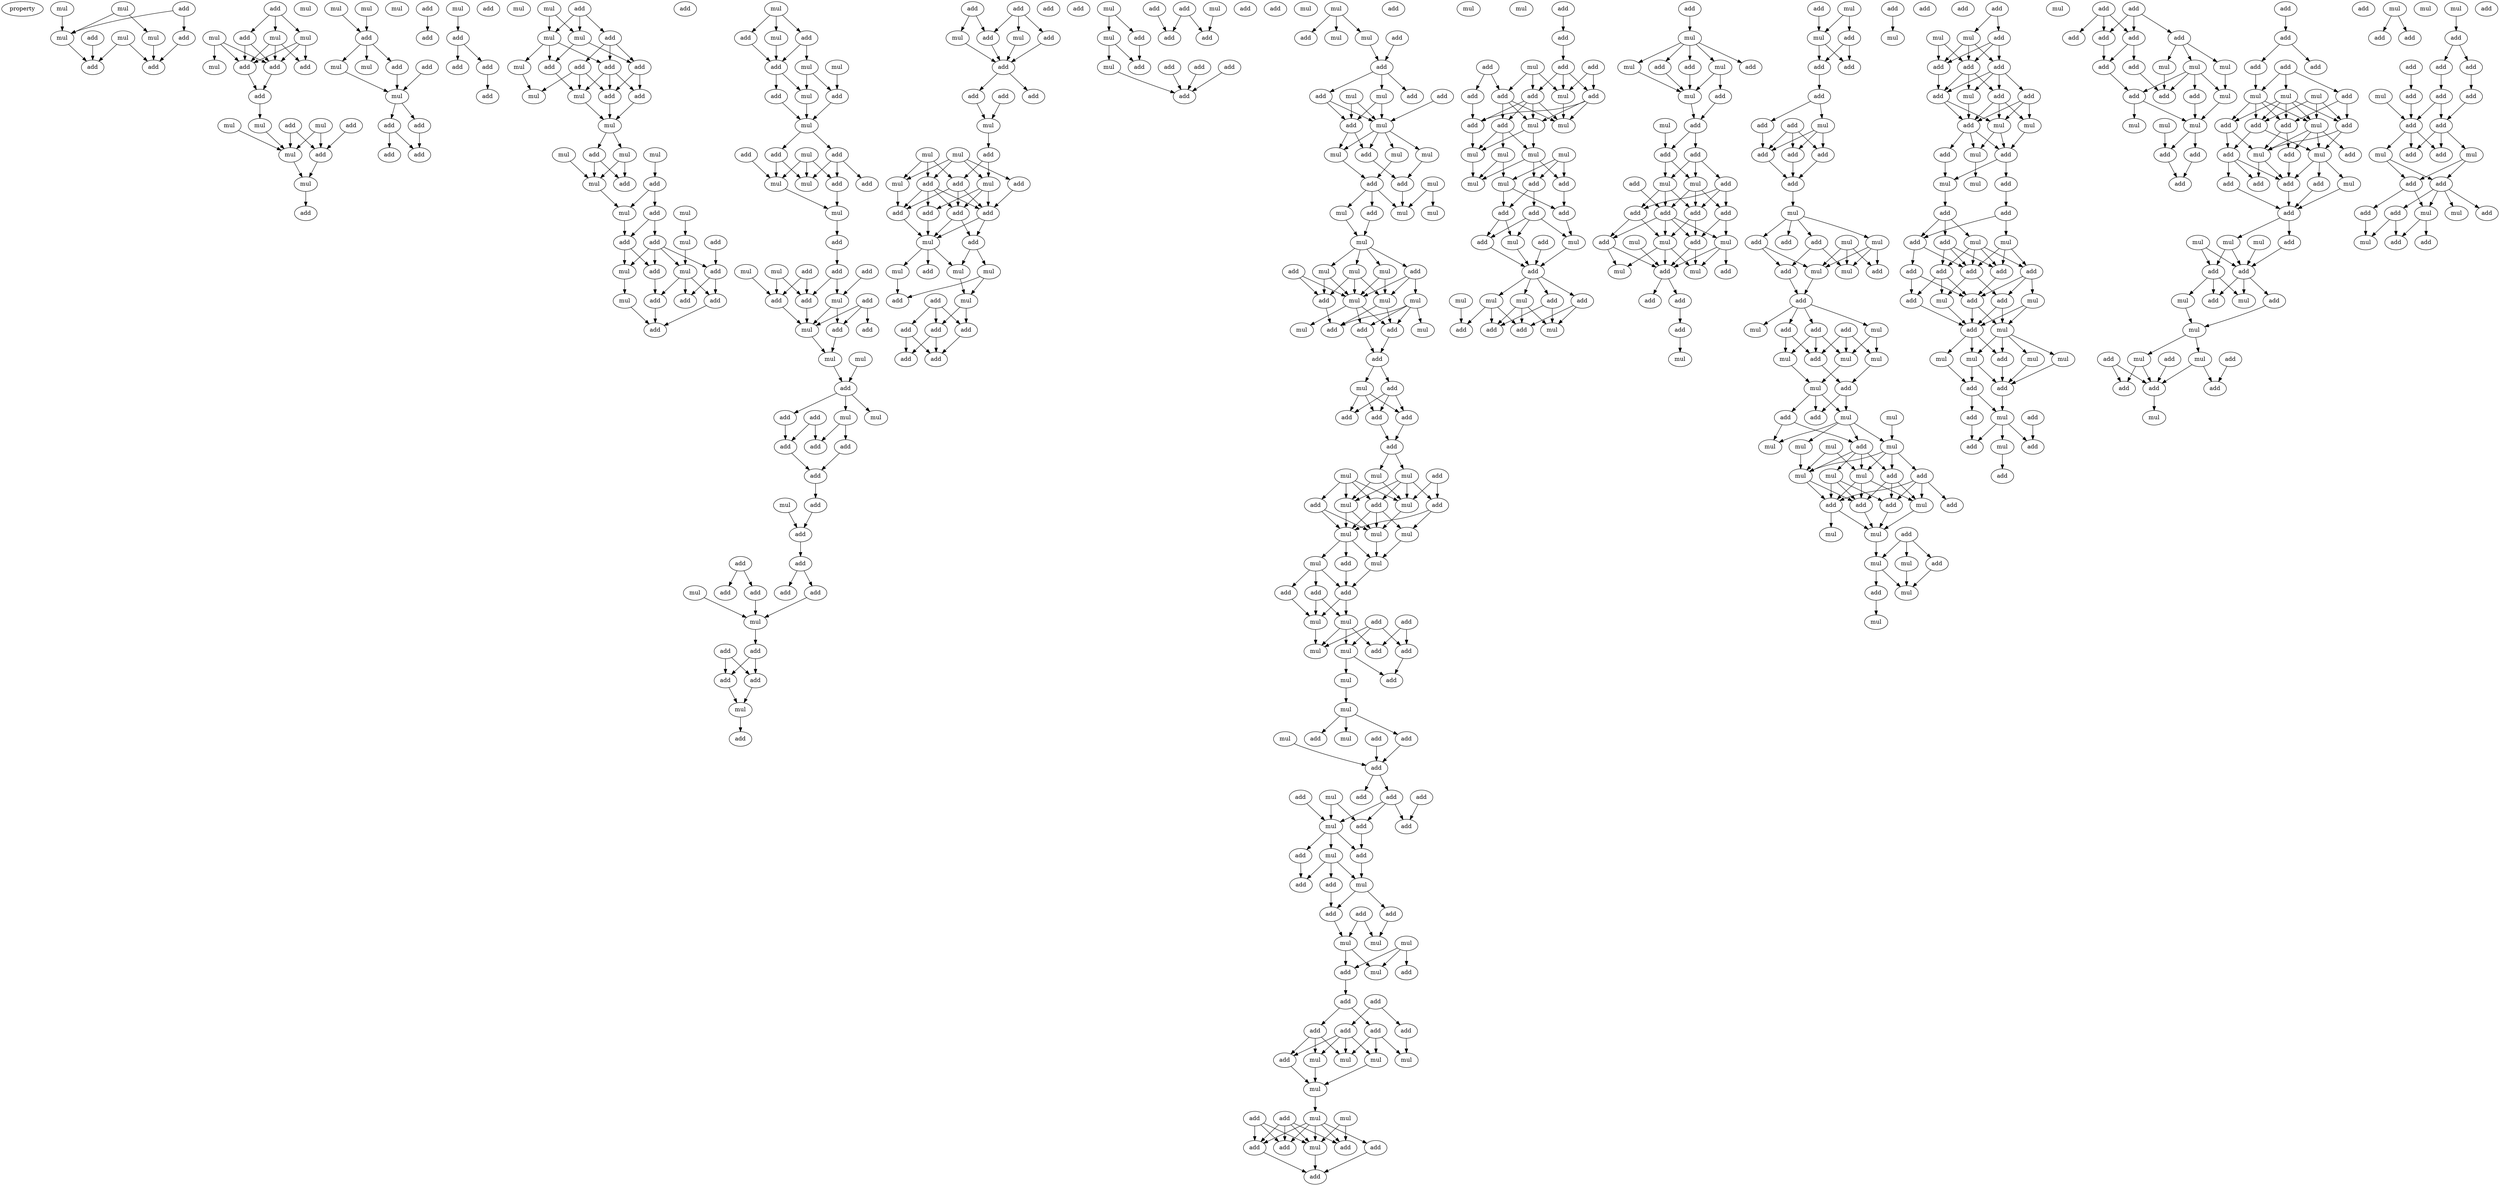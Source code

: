 digraph {
    node [fontcolor=black]
    property [mul=2,lf=1.0]
    0 [ label = mul ];
    1 [ label = add ];
    2 [ label = mul ];
    3 [ label = add ];
    4 [ label = mul ];
    5 [ label = mul ];
    6 [ label = add ];
    7 [ label = mul ];
    8 [ label = add ];
    9 [ label = add ];
    10 [ label = add ];
    11 [ label = add ];
    12 [ label = mul ];
    13 [ label = mul ];
    14 [ label = mul ];
    15 [ label = add ];
    16 [ label = add ];
    17 [ label = mul ];
    18 [ label = add ];
    19 [ label = add ];
    20 [ label = mul ];
    21 [ label = mul ];
    22 [ label = mul ];
    23 [ label = add ];
    24 [ label = add ];
    25 [ label = mul ];
    26 [ label = add ];
    27 [ label = mul ];
    28 [ label = add ];
    29 [ label = mul ];
    30 [ label = mul ];
    31 [ label = mul ];
    32 [ label = add ];
    33 [ label = mul ];
    34 [ label = add ];
    35 [ label = mul ];
    36 [ label = mul ];
    37 [ label = add ];
    38 [ label = mul ];
    39 [ label = add ];
    40 [ label = add ];
    41 [ label = add ];
    42 [ label = add ];
    43 [ label = add ];
    44 [ label = add ];
    45 [ label = mul ];
    46 [ label = add ];
    47 [ label = add ];
    48 [ label = add ];
    49 [ label = add ];
    50 [ label = mul ];
    51 [ label = add ];
    52 [ label = add ];
    53 [ label = mul ];
    54 [ label = add ];
    55 [ label = mul ];
    56 [ label = mul ];
    57 [ label = add ];
    58 [ label = add ];
    59 [ label = add ];
    60 [ label = mul ];
    61 [ label = add ];
    62 [ label = mul ];
    63 [ label = add ];
    64 [ label = mul ];
    65 [ label = add ];
    66 [ label = mul ];
    67 [ label = add ];
    68 [ label = mul ];
    69 [ label = mul ];
    70 [ label = mul ];
    71 [ label = mul ];
    72 [ label = add ];
    73 [ label = add ];
    74 [ label = add ];
    75 [ label = mul ];
    76 [ label = mul ];
    77 [ label = mul ];
    78 [ label = add ];
    79 [ label = add ];
    80 [ label = add ];
    81 [ label = add ];
    82 [ label = add ];
    83 [ label = add ];
    84 [ label = mul ];
    85 [ label = mul ];
    86 [ label = add ];
    87 [ label = add ];
    88 [ label = mul ];
    89 [ label = add ];
    90 [ label = add ];
    91 [ label = mul ];
    92 [ label = add ];
    93 [ label = mul ];
    94 [ label = add ];
    95 [ label = mul ];
    96 [ label = mul ];
    97 [ label = add ];
    98 [ label = mul ];
    99 [ label = add ];
    100 [ label = add ];
    101 [ label = mul ];
    102 [ label = add ];
    103 [ label = mul ];
    104 [ label = add ];
    105 [ label = add ];
    106 [ label = add ];
    107 [ label = mul ];
    108 [ label = mul ];
    109 [ label = add ];
    110 [ label = mul ];
    111 [ label = add ];
    112 [ label = add ];
    113 [ label = mul ];
    114 [ label = mul ];
    115 [ label = add ];
    116 [ label = add ];
    117 [ label = mul ];
    118 [ label = add ];
    119 [ label = add ];
    120 [ label = add ];
    121 [ label = add ];
    122 [ label = add ];
    123 [ label = mul ];
    124 [ label = mul ];
    125 [ label = mul ];
    126 [ label = add ];
    127 [ label = add ];
    128 [ label = mul ];
    129 [ label = add ];
    130 [ label = mul ];
    131 [ label = add ];
    132 [ label = add ];
    133 [ label = add ];
    134 [ label = add ];
    135 [ label = mul ];
    136 [ label = add ];
    137 [ label = add ];
    138 [ label = add ];
    139 [ label = add ];
    140 [ label = add ];
    141 [ label = mul ];
    142 [ label = add ];
    143 [ label = add ];
    144 [ label = add ];
    145 [ label = mul ];
    146 [ label = add ];
    147 [ label = add ];
    148 [ label = add ];
    149 [ label = add ];
    150 [ label = mul ];
    151 [ label = add ];
    152 [ label = add ];
    153 [ label = add ];
    154 [ label = add ];
    155 [ label = mul ];
    156 [ label = add ];
    157 [ label = mul ];
    158 [ label = add ];
    159 [ label = add ];
    160 [ label = add ];
    161 [ label = add ];
    162 [ label = add ];
    163 [ label = mul ];
    164 [ label = add ];
    165 [ label = mul ];
    166 [ label = mul ];
    167 [ label = add ];
    168 [ label = add ];
    169 [ label = mul ];
    170 [ label = add ];
    171 [ label = mul ];
    172 [ label = add ];
    173 [ label = add ];
    174 [ label = add ];
    175 [ label = add ];
    176 [ label = add ];
    177 [ label = mul ];
    178 [ label = mul ];
    179 [ label = mul ];
    180 [ label = mul ];
    181 [ label = add ];
    182 [ label = add ];
    183 [ label = add ];
    184 [ label = mul ];
    185 [ label = add ];
    186 [ label = add ];
    187 [ label = add ];
    188 [ label = add ];
    189 [ label = add ];
    190 [ label = add ];
    191 [ label = mul ];
    192 [ label = mul ];
    193 [ label = add ];
    194 [ label = mul ];
    195 [ label = add ];
    196 [ label = add ];
    197 [ label = add ];
    198 [ label = add ];
    199 [ label = add ];
    200 [ label = add ];
    201 [ label = add ];
    202 [ label = mul ];
    203 [ label = add ];
    204 [ label = add ];
    205 [ label = add ];
    206 [ label = add ];
    207 [ label = mul ];
    208 [ label = mul ];
    209 [ label = add ];
    210 [ label = add ];
    211 [ label = mul ];
    212 [ label = add ];
    213 [ label = mul ];
    214 [ label = add ];
    215 [ label = add ];
    216 [ label = mul ];
    217 [ label = add ];
    218 [ label = add ];
    219 [ label = mul ];
    220 [ label = add ];
    221 [ label = mul ];
    222 [ label = mul ];
    223 [ label = mul ];
    224 [ label = add ];
    225 [ label = mul ];
    226 [ label = add ];
    227 [ label = add ];
    228 [ label = mul ];
    229 [ label = mul ];
    230 [ label = mul ];
    231 [ label = add ];
    232 [ label = mul ];
    233 [ label = mul ];
    234 [ label = mul ];
    235 [ label = add ];
    236 [ label = mul ];
    237 [ label = add ];
    238 [ label = mul ];
    239 [ label = add ];
    240 [ label = mul ];
    241 [ label = mul ];
    242 [ label = mul ];
    243 [ label = add ];
    244 [ label = mul ];
    245 [ label = add ];
    246 [ label = mul ];
    247 [ label = add ];
    248 [ label = add ];
    249 [ label = mul ];
    250 [ label = add ];
    251 [ label = add ];
    252 [ label = add ];
    253 [ label = add ];
    254 [ label = add ];
    255 [ label = mul ];
    256 [ label = add ];
    257 [ label = mul ];
    258 [ label = mul ];
    259 [ label = mul ];
    260 [ label = add ];
    261 [ label = mul ];
    262 [ label = add ];
    263 [ label = add ];
    264 [ label = mul ];
    265 [ label = mul ];
    266 [ label = mul ];
    267 [ label = add ];
    268 [ label = mul ];
    269 [ label = mul ];
    270 [ label = add ];
    271 [ label = add ];
    272 [ label = add ];
    273 [ label = mul ];
    274 [ label = add ];
    275 [ label = add ];
    276 [ label = mul ];
    277 [ label = mul ];
    278 [ label = add ];
    279 [ label = add ];
    280 [ label = mul ];
    281 [ label = mul ];
    282 [ label = add ];
    283 [ label = mul ];
    284 [ label = add ];
    285 [ label = add ];
    286 [ label = mul ];
    287 [ label = add ];
    288 [ label = mul ];
    289 [ label = add ];
    290 [ label = add ];
    291 [ label = add ];
    292 [ label = mul ];
    293 [ label = add ];
    294 [ label = add ];
    295 [ label = add ];
    296 [ label = mul ];
    297 [ label = add ];
    298 [ label = mul ];
    299 [ label = add ];
    300 [ label = add ];
    301 [ label = mul ];
    302 [ label = add ];
    303 [ label = add ];
    304 [ label = mul ];
    305 [ label = mul ];
    306 [ label = add ];
    307 [ label = add ];
    308 [ label = add ];
    309 [ label = mul ];
    310 [ label = mul ];
    311 [ label = mul ];
    312 [ label = mul ];
    313 [ label = add ];
    314 [ label = add ];
    315 [ label = add ];
    316 [ label = add ];
    317 [ label = add ];
    318 [ label = add ];
    319 [ label = add ];
    320 [ label = add ];
    321 [ label = mul ];
    322 [ label = mul ];
    323 [ label = add ];
    324 [ label = mul ];
    325 [ label = mul ];
    326 [ label = mul ];
    327 [ label = mul ];
    328 [ label = mul ];
    329 [ label = add ];
    330 [ label = add ];
    331 [ label = add ];
    332 [ label = add ];
    333 [ label = add ];
    334 [ label = add ];
    335 [ label = mul ];
    336 [ label = add ];
    337 [ label = add ];
    338 [ label = add ];
    339 [ label = mul ];
    340 [ label = add ];
    341 [ label = add ];
    342 [ label = add ];
    343 [ label = add ];
    344 [ label = add ];
    345 [ label = add ];
    346 [ label = add ];
    347 [ label = mul ];
    348 [ label = add ];
    349 [ label = mul ];
    350 [ label = mul ];
    351 [ label = add ];
    352 [ label = mul ];
    353 [ label = mul ];
    354 [ label = mul ];
    355 [ label = mul ];
    356 [ label = add ];
    357 [ label = mul ];
    358 [ label = add ];
    359 [ label = mul ];
    360 [ label = add ];
    361 [ label = add ];
    362 [ label = add ];
    363 [ label = add ];
    364 [ label = mul ];
    365 [ label = add ];
    366 [ label = mul ];
    367 [ label = add ];
    368 [ label = mul ];
    369 [ label = mul ];
    370 [ label = mul ];
    371 [ label = add ];
    372 [ label = add ];
    373 [ label = mul ];
    374 [ label = add ];
    375 [ label = add ];
    376 [ label = add ];
    377 [ label = add ];
    378 [ label = mul ];
    379 [ label = mul ];
    380 [ label = add ];
    381 [ label = add ];
    382 [ label = add ];
    383 [ label = mul ];
    384 [ label = mul ];
    385 [ label = add ];
    386 [ label = mul ];
    387 [ label = add ];
    388 [ label = add ];
    389 [ label = add ];
    390 [ label = mul ];
    391 [ label = add ];
    392 [ label = add ];
    393 [ label = mul ];
    394 [ label = add ];
    395 [ label = add ];
    396 [ label = add ];
    397 [ label = add ];
    398 [ label = mul ];
    399 [ label = mul ];
    400 [ label = add ];
    401 [ label = mul ];
    402 [ label = add ];
    403 [ label = add ];
    404 [ label = add ];
    405 [ label = mul ];
    406 [ label = mul ];
    407 [ label = add ];
    408 [ label = add ];
    409 [ label = add ];
    410 [ label = mul ];
    411 [ label = mul ];
    412 [ label = add ];
    413 [ label = mul ];
    414 [ label = add ];
    415 [ label = add ];
    416 [ label = add ];
    417 [ label = add ];
    418 [ label = mul ];
    419 [ label = add ];
    420 [ label = add ];
    421 [ label = add ];
    422 [ label = add ];
    423 [ label = add ];
    424 [ label = add ];
    425 [ label = add ];
    426 [ label = mul ];
    427 [ label = mul ];
    428 [ label = add ];
    429 [ label = mul ];
    430 [ label = add ];
    431 [ label = add ];
    432 [ label = mul ];
    433 [ label = add ];
    434 [ label = mul ];
    435 [ label = add ];
    436 [ label = mul ];
    437 [ label = add ];
    438 [ label = add ];
    439 [ label = add ];
    440 [ label = mul ];
    441 [ label = mul ];
    442 [ label = add ];
    443 [ label = mul ];
    444 [ label = mul ];
    445 [ label = add ];
    446 [ label = mul ];
    447 [ label = add ];
    448 [ label = mul ];
    449 [ label = add ];
    450 [ label = add ];
    451 [ label = mul ];
    452 [ label = mul ];
    453 [ label = add ];
    454 [ label = mul ];
    455 [ label = mul ];
    456 [ label = mul ];
    457 [ label = mul ];
    458 [ label = mul ];
    459 [ label = mul ];
    460 [ label = add ];
    461 [ label = mul ];
    462 [ label = add ];
    463 [ label = add ];
    464 [ label = add ];
    465 [ label = mul ];
    466 [ label = add ];
    467 [ label = add ];
    468 [ label = add ];
    469 [ label = mul ];
    470 [ label = mul ];
    471 [ label = mul ];
    472 [ label = add ];
    473 [ label = mul ];
    474 [ label = add ];
    475 [ label = add ];
    476 [ label = mul ];
    477 [ label = mul ];
    478 [ label = add ];
    479 [ label = add ];
    480 [ label = mul ];
    481 [ label = mul ];
    482 [ label = add ];
    483 [ label = mul ];
    484 [ label = add ];
    485 [ label = add ];
    486 [ label = add ];
    487 [ label = add ];
    488 [ label = add ];
    489 [ label = add ];
    490 [ label = mul ];
    491 [ label = mul ];
    492 [ label = mul ];
    493 [ label = add ];
    494 [ label = mul ];
    495 [ label = add ];
    496 [ label = add ];
    497 [ label = mul ];
    498 [ label = add ];
    499 [ label = mul ];
    500 [ label = add ];
    501 [ label = add ];
    502 [ label = mul ];
    503 [ label = mul ];
    504 [ label = add ];
    505 [ label = add ];
    506 [ label = add ];
    507 [ label = add ];
    508 [ label = add ];
    509 [ label = add ];
    510 [ label = add ];
    511 [ label = add ];
    512 [ label = mul ];
    513 [ label = mul ];
    514 [ label = add ];
    515 [ label = add ];
    516 [ label = add ];
    517 [ label = mul ];
    518 [ label = mul ];
    519 [ label = mul ];
    520 [ label = mul ];
    521 [ label = mul ];
    522 [ label = add ];
    523 [ label = add ];
    524 [ label = add ];
    525 [ label = add ];
    526 [ label = add ];
    527 [ label = mul ];
    528 [ label = mul ];
    529 [ label = add ];
    530 [ label = add ];
    531 [ label = add ];
    532 [ label = add ];
    533 [ label = add ];
    534 [ label = add ];
    535 [ label = add ];
    536 [ label = add ];
    537 [ label = add ];
    538 [ label = add ];
    539 [ label = mul ];
    540 [ label = mul ];
    541 [ label = add ];
    542 [ label = mul ];
    543 [ label = add ];
    544 [ label = add ];
    545 [ label = add ];
    546 [ label = mul ];
    547 [ label = mul ];
    548 [ label = mul ];
    549 [ label = mul ];
    550 [ label = add ];
    551 [ label = add ];
    552 [ label = add ];
    553 [ label = add ];
    554 [ label = add ];
    555 [ label = add ];
    556 [ label = add ];
    557 [ label = add ];
    558 [ label = mul ];
    559 [ label = add ];
    560 [ label = mul ];
    561 [ label = mul ];
    562 [ label = add ];
    563 [ label = add ];
    564 [ label = add ];
    565 [ label = mul ];
    566 [ label = add ];
    567 [ label = add ];
    568 [ label = mul ];
    569 [ label = add ];
    570 [ label = mul ];
    571 [ label = add ];
    572 [ label = add ];
    573 [ label = add ];
    574 [ label = add ];
    575 [ label = add ];
    576 [ label = mul ];
    577 [ label = add ];
    578 [ label = add ];
    579 [ label = mul ];
    580 [ label = mul ];
    581 [ label = add ];
    582 [ label = mul ];
    583 [ label = add ];
    584 [ label = add ];
    585 [ label = mul ];
    586 [ label = add ];
    587 [ label = mul ];
    588 [ label = add ];
    589 [ label = mul ];
    590 [ label = add ];
    591 [ label = add ];
    592 [ label = add ];
    593 [ label = mul ];
    594 [ label = mul ];
    595 [ label = add ];
    596 [ label = add ];
    597 [ label = add ];
    598 [ label = mul ];
    599 [ label = mul ];
    600 [ label = mul ];
    601 [ label = mul ];
    602 [ label = add ];
    603 [ label = add ];
    604 [ label = add ];
    605 [ label = add ];
    606 [ label = add ];
    607 [ label = add ];
    608 [ label = add ];
    609 [ label = add ];
    610 [ label = mul ];
    611 [ label = add ];
    612 [ label = add ];
    613 [ label = add ];
    614 [ label = add ];
    615 [ label = mul ];
    616 [ label = add ];
    617 [ label = add ];
    618 [ label = mul ];
    619 [ label = add ];
    620 [ label = add ];
    621 [ label = add ];
    622 [ label = add ];
    623 [ label = add ];
    624 [ label = mul ];
    625 [ label = mul ];
    626 [ label = add ];
    627 [ label = mul ];
    628 [ label = add ];
    0 -> 7 [ name = 0 ];
    1 -> 3 [ name = 1 ];
    1 -> 7 [ name = 2 ];
    2 -> 5 [ name = 3 ];
    2 -> 7 [ name = 4 ];
    3 -> 9 [ name = 5 ];
    4 -> 8 [ name = 6 ];
    4 -> 9 [ name = 7 ];
    5 -> 9 [ name = 8 ];
    6 -> 8 [ name = 9 ];
    7 -> 8 [ name = 10 ];
    10 -> 11 [ name = 11 ];
    10 -> 13 [ name = 12 ];
    10 -> 14 [ name = 13 ];
    11 -> 16 [ name = 14 ];
    11 -> 18 [ name = 15 ];
    12 -> 16 [ name = 16 ];
    12 -> 17 [ name = 17 ];
    12 -> 18 [ name = 18 ];
    13 -> 15 [ name = 19 ];
    13 -> 16 [ name = 20 ];
    13 -> 18 [ name = 21 ];
    14 -> 15 [ name = 22 ];
    14 -> 16 [ name = 23 ];
    14 -> 18 [ name = 24 ];
    16 -> 19 [ name = 25 ];
    18 -> 19 [ name = 26 ];
    19 -> 20 [ name = 27 ];
    20 -> 25 [ name = 28 ];
    21 -> 25 [ name = 29 ];
    22 -> 25 [ name = 30 ];
    22 -> 26 [ name = 31 ];
    23 -> 26 [ name = 32 ];
    24 -> 25 [ name = 33 ];
    24 -> 26 [ name = 34 ];
    25 -> 27 [ name = 35 ];
    26 -> 27 [ name = 36 ];
    27 -> 28 [ name = 37 ];
    30 -> 32 [ name = 38 ];
    31 -> 32 [ name = 39 ];
    32 -> 35 [ name = 40 ];
    32 -> 36 [ name = 41 ];
    32 -> 37 [ name = 42 ];
    34 -> 38 [ name = 43 ];
    35 -> 38 [ name = 44 ];
    37 -> 38 [ name = 45 ];
    38 -> 39 [ name = 46 ];
    38 -> 40 [ name = 47 ];
    39 -> 42 [ name = 48 ];
    39 -> 43 [ name = 49 ];
    40 -> 43 [ name = 50 ];
    41 -> 44 [ name = 51 ];
    45 -> 46 [ name = 52 ];
    46 -> 48 [ name = 53 ];
    46 -> 49 [ name = 54 ];
    49 -> 51 [ name = 55 ];
    52 -> 54 [ name = 56 ];
    52 -> 55 [ name = 57 ];
    52 -> 56 [ name = 58 ];
    53 -> 55 [ name = 59 ];
    53 -> 56 [ name = 60 ];
    54 -> 57 [ name = 61 ];
    54 -> 58 [ name = 62 ];
    54 -> 59 [ name = 63 ];
    55 -> 59 [ name = 64 ];
    55 -> 61 [ name = 65 ];
    56 -> 58 [ name = 66 ];
    56 -> 60 [ name = 67 ];
    56 -> 61 [ name = 68 ];
    57 -> 62 [ name = 69 ];
    57 -> 63 [ name = 70 ];
    57 -> 64 [ name = 71 ];
    58 -> 63 [ name = 72 ];
    58 -> 64 [ name = 73 ];
    58 -> 65 [ name = 74 ];
    59 -> 63 [ name = 75 ];
    59 -> 65 [ name = 76 ];
    60 -> 62 [ name = 77 ];
    61 -> 64 [ name = 78 ];
    63 -> 66 [ name = 79 ];
    64 -> 66 [ name = 80 ];
    65 -> 66 [ name = 81 ];
    66 -> 67 [ name = 82 ];
    66 -> 68 [ name = 83 ];
    67 -> 71 [ name = 84 ];
    67 -> 72 [ name = 85 ];
    68 -> 71 [ name = 86 ];
    68 -> 72 [ name = 87 ];
    69 -> 71 [ name = 88 ];
    70 -> 73 [ name = 89 ];
    71 -> 75 [ name = 90 ];
    73 -> 74 [ name = 91 ];
    73 -> 75 [ name = 92 ];
    74 -> 78 [ name = 93 ];
    74 -> 81 [ name = 94 ];
    75 -> 81 [ name = 95 ];
    76 -> 77 [ name = 96 ];
    77 -> 85 [ name = 97 ];
    78 -> 82 [ name = 98 ];
    78 -> 83 [ name = 99 ];
    78 -> 84 [ name = 100 ];
    78 -> 85 [ name = 101 ];
    79 -> 83 [ name = 102 ];
    81 -> 82 [ name = 103 ];
    81 -> 84 [ name = 104 ];
    82 -> 89 [ name = 105 ];
    83 -> 86 [ name = 106 ];
    83 -> 87 [ name = 107 ];
    84 -> 88 [ name = 108 ];
    85 -> 86 [ name = 109 ];
    85 -> 87 [ name = 110 ];
    85 -> 89 [ name = 111 ];
    87 -> 90 [ name = 112 ];
    88 -> 90 [ name = 113 ];
    89 -> 90 [ name = 114 ];
    91 -> 92 [ name = 115 ];
    91 -> 93 [ name = 116 ];
    91 -> 94 [ name = 117 ];
    92 -> 97 [ name = 118 ];
    93 -> 97 [ name = 119 ];
    94 -> 96 [ name = 120 ];
    94 -> 97 [ name = 121 ];
    95 -> 99 [ name = 122 ];
    96 -> 98 [ name = 123 ];
    96 -> 99 [ name = 124 ];
    97 -> 98 [ name = 125 ];
    97 -> 100 [ name = 126 ];
    98 -> 101 [ name = 127 ];
    99 -> 101 [ name = 128 ];
    100 -> 101 [ name = 129 ];
    101 -> 102 [ name = 130 ];
    101 -> 105 [ name = 131 ];
    102 -> 107 [ name = 132 ];
    102 -> 108 [ name = 133 ];
    103 -> 106 [ name = 134 ];
    103 -> 107 [ name = 135 ];
    103 -> 108 [ name = 136 ];
    104 -> 107 [ name = 137 ];
    105 -> 106 [ name = 138 ];
    105 -> 108 [ name = 139 ];
    105 -> 109 [ name = 140 ];
    106 -> 110 [ name = 141 ];
    107 -> 110 [ name = 142 ];
    110 -> 111 [ name = 143 ];
    111 -> 115 [ name = 144 ];
    112 -> 117 [ name = 145 ];
    113 -> 119 [ name = 146 ];
    113 -> 120 [ name = 147 ];
    114 -> 119 [ name = 148 ];
    115 -> 117 [ name = 149 ];
    115 -> 120 [ name = 150 ];
    116 -> 119 [ name = 151 ];
    116 -> 120 [ name = 152 ];
    117 -> 122 [ name = 153 ];
    117 -> 123 [ name = 154 ];
    118 -> 121 [ name = 155 ];
    118 -> 122 [ name = 156 ];
    118 -> 123 [ name = 157 ];
    119 -> 123 [ name = 158 ];
    120 -> 123 [ name = 159 ];
    122 -> 124 [ name = 160 ];
    123 -> 124 [ name = 161 ];
    124 -> 126 [ name = 162 ];
    125 -> 126 [ name = 163 ];
    126 -> 127 [ name = 164 ];
    126 -> 128 [ name = 165 ];
    126 -> 130 [ name = 166 ];
    127 -> 133 [ name = 167 ];
    129 -> 131 [ name = 168 ];
    129 -> 133 [ name = 169 ];
    130 -> 131 [ name = 170 ];
    130 -> 132 [ name = 171 ];
    132 -> 134 [ name = 172 ];
    133 -> 134 [ name = 173 ];
    134 -> 136 [ name = 174 ];
    135 -> 137 [ name = 175 ];
    136 -> 137 [ name = 176 ];
    137 -> 139 [ name = 177 ];
    138 -> 140 [ name = 178 ];
    138 -> 143 [ name = 179 ];
    139 -> 142 [ name = 180 ];
    139 -> 144 [ name = 181 ];
    140 -> 145 [ name = 182 ];
    141 -> 145 [ name = 183 ];
    142 -> 145 [ name = 184 ];
    145 -> 147 [ name = 185 ];
    146 -> 148 [ name = 186 ];
    146 -> 149 [ name = 187 ];
    147 -> 148 [ name = 188 ];
    147 -> 149 [ name = 189 ];
    148 -> 150 [ name = 190 ];
    149 -> 150 [ name = 191 ];
    150 -> 151 [ name = 192 ];
    152 -> 154 [ name = 193 ];
    152 -> 155 [ name = 194 ];
    152 -> 158 [ name = 195 ];
    153 -> 154 [ name = 196 ];
    153 -> 157 [ name = 197 ];
    154 -> 159 [ name = 198 ];
    155 -> 159 [ name = 199 ];
    157 -> 159 [ name = 200 ];
    158 -> 159 [ name = 201 ];
    159 -> 160 [ name = 202 ];
    159 -> 162 [ name = 203 ];
    160 -> 163 [ name = 204 ];
    161 -> 163 [ name = 205 ];
    163 -> 164 [ name = 206 ];
    164 -> 168 [ name = 207 ];
    164 -> 169 [ name = 208 ];
    165 -> 167 [ name = 209 ];
    165 -> 168 [ name = 210 ];
    165 -> 171 [ name = 211 ];
    166 -> 167 [ name = 212 ];
    166 -> 169 [ name = 213 ];
    166 -> 170 [ name = 214 ];
    166 -> 171 [ name = 215 ];
    167 -> 172 [ name = 216 ];
    167 -> 173 [ name = 217 ];
    167 -> 174 [ name = 218 ];
    167 -> 175 [ name = 219 ];
    168 -> 172 [ name = 220 ];
    168 -> 173 [ name = 221 ];
    168 -> 174 [ name = 222 ];
    169 -> 173 [ name = 223 ];
    169 -> 174 [ name = 224 ];
    169 -> 175 [ name = 225 ];
    170 -> 174 [ name = 226 ];
    171 -> 172 [ name = 227 ];
    172 -> 177 [ name = 228 ];
    173 -> 176 [ name = 229 ];
    173 -> 177 [ name = 230 ];
    174 -> 176 [ name = 231 ];
    174 -> 177 [ name = 232 ];
    175 -> 177 [ name = 233 ];
    176 -> 179 [ name = 234 ];
    176 -> 180 [ name = 235 ];
    177 -> 178 [ name = 236 ];
    177 -> 180 [ name = 237 ];
    177 -> 181 [ name = 238 ];
    178 -> 182 [ name = 239 ];
    179 -> 182 [ name = 240 ];
    179 -> 184 [ name = 241 ];
    180 -> 184 [ name = 242 ];
    183 -> 185 [ name = 243 ];
    183 -> 186 [ name = 244 ];
    183 -> 188 [ name = 245 ];
    184 -> 185 [ name = 246 ];
    184 -> 188 [ name = 247 ];
    185 -> 190 [ name = 248 ];
    186 -> 189 [ name = 249 ];
    186 -> 190 [ name = 250 ];
    188 -> 189 [ name = 251 ];
    188 -> 190 [ name = 252 ];
    191 -> 192 [ name = 253 ];
    191 -> 193 [ name = 254 ];
    192 -> 194 [ name = 255 ];
    192 -> 195 [ name = 256 ];
    193 -> 195 [ name = 257 ];
    194 -> 199 [ name = 258 ];
    196 -> 199 [ name = 259 ];
    197 -> 199 [ name = 260 ];
    198 -> 199 [ name = 261 ];
    200 -> 205 [ name = 262 ];
    202 -> 204 [ name = 263 ];
    203 -> 204 [ name = 264 ];
    203 -> 205 [ name = 265 ];
    208 -> 210 [ name = 266 ];
    208 -> 211 [ name = 267 ];
    208 -> 213 [ name = 268 ];
    212 -> 214 [ name = 269 ];
    213 -> 214 [ name = 270 ];
    214 -> 215 [ name = 271 ];
    214 -> 218 [ name = 272 ];
    214 -> 219 [ name = 273 ];
    216 -> 220 [ name = 274 ];
    216 -> 221 [ name = 275 ];
    217 -> 221 [ name = 276 ];
    218 -> 220 [ name = 277 ];
    218 -> 221 [ name = 278 ];
    219 -> 220 [ name = 279 ];
    219 -> 221 [ name = 280 ];
    220 -> 222 [ name = 281 ];
    220 -> 224 [ name = 282 ];
    221 -> 222 [ name = 283 ];
    221 -> 223 [ name = 284 ];
    221 -> 224 [ name = 285 ];
    221 -> 225 [ name = 286 ];
    222 -> 227 [ name = 287 ];
    223 -> 226 [ name = 288 ];
    224 -> 226 [ name = 289 ];
    225 -> 227 [ name = 290 ];
    226 -> 230 [ name = 291 ];
    227 -> 229 [ name = 292 ];
    227 -> 230 [ name = 293 ];
    227 -> 231 [ name = 294 ];
    228 -> 230 [ name = 295 ];
    228 -> 232 [ name = 296 ];
    229 -> 233 [ name = 297 ];
    231 -> 233 [ name = 298 ];
    233 -> 234 [ name = 299 ];
    233 -> 235 [ name = 300 ];
    233 -> 236 [ name = 301 ];
    233 -> 238 [ name = 302 ];
    234 -> 239 [ name = 303 ];
    234 -> 241 [ name = 304 ];
    235 -> 240 [ name = 305 ];
    235 -> 241 [ name = 306 ];
    235 -> 242 [ name = 307 ];
    236 -> 239 [ name = 308 ];
    236 -> 241 [ name = 309 ];
    236 -> 242 [ name = 310 ];
    237 -> 239 [ name = 311 ];
    237 -> 241 [ name = 312 ];
    238 -> 241 [ name = 313 ];
    238 -> 242 [ name = 314 ];
    239 -> 243 [ name = 315 ];
    240 -> 243 [ name = 316 ];
    240 -> 245 [ name = 317 ];
    240 -> 246 [ name = 318 ];
    240 -> 247 [ name = 319 ];
    241 -> 244 [ name = 320 ];
    241 -> 245 [ name = 321 ];
    241 -> 247 [ name = 322 ];
    242 -> 243 [ name = 323 ];
    242 -> 247 [ name = 324 ];
    245 -> 248 [ name = 325 ];
    247 -> 248 [ name = 326 ];
    248 -> 249 [ name = 327 ];
    248 -> 250 [ name = 328 ];
    249 -> 251 [ name = 329 ];
    249 -> 252 [ name = 330 ];
    249 -> 253 [ name = 331 ];
    250 -> 251 [ name = 332 ];
    250 -> 252 [ name = 333 ];
    250 -> 253 [ name = 334 ];
    251 -> 254 [ name = 335 ];
    252 -> 254 [ name = 336 ];
    254 -> 255 [ name = 337 ];
    254 -> 257 [ name = 338 ];
    255 -> 259 [ name = 339 ];
    255 -> 261 [ name = 340 ];
    256 -> 259 [ name = 341 ];
    256 -> 263 [ name = 342 ];
    257 -> 259 [ name = 343 ];
    257 -> 260 [ name = 344 ];
    257 -> 261 [ name = 345 ];
    257 -> 263 [ name = 346 ];
    258 -> 259 [ name = 347 ];
    258 -> 260 [ name = 348 ];
    258 -> 261 [ name = 349 ];
    258 -> 262 [ name = 350 ];
    259 -> 266 [ name = 351 ];
    260 -> 264 [ name = 352 ];
    260 -> 265 [ name = 353 ];
    260 -> 266 [ name = 354 ];
    261 -> 264 [ name = 355 ];
    261 -> 266 [ name = 356 ];
    262 -> 264 [ name = 357 ];
    262 -> 266 [ name = 358 ];
    263 -> 264 [ name = 359 ];
    263 -> 265 [ name = 360 ];
    264 -> 267 [ name = 361 ];
    264 -> 268 [ name = 362 ];
    264 -> 269 [ name = 363 ];
    265 -> 268 [ name = 364 ];
    266 -> 268 [ name = 365 ];
    267 -> 270 [ name = 366 ];
    268 -> 270 [ name = 367 ];
    269 -> 270 [ name = 368 ];
    269 -> 271 [ name = 369 ];
    269 -> 272 [ name = 370 ];
    270 -> 273 [ name = 371 ];
    270 -> 276 [ name = 372 ];
    271 -> 273 [ name = 373 ];
    271 -> 276 [ name = 374 ];
    272 -> 273 [ name = 375 ];
    273 -> 277 [ name = 376 ];
    274 -> 278 [ name = 377 ];
    274 -> 279 [ name = 378 ];
    275 -> 277 [ name = 379 ];
    275 -> 279 [ name = 380 ];
    275 -> 280 [ name = 381 ];
    276 -> 277 [ name = 382 ];
    276 -> 278 [ name = 383 ];
    276 -> 280 [ name = 384 ];
    279 -> 282 [ name = 385 ];
    280 -> 281 [ name = 386 ];
    280 -> 282 [ name = 387 ];
    281 -> 283 [ name = 388 ];
    283 -> 285 [ name = 389 ];
    283 -> 287 [ name = 390 ];
    283 -> 288 [ name = 391 ];
    284 -> 289 [ name = 392 ];
    286 -> 289 [ name = 393 ];
    287 -> 289 [ name = 394 ];
    289 -> 291 [ name = 395 ];
    289 -> 293 [ name = 396 ];
    290 -> 296 [ name = 397 ];
    292 -> 295 [ name = 398 ];
    292 -> 296 [ name = 399 ];
    293 -> 295 [ name = 400 ];
    293 -> 296 [ name = 401 ];
    293 -> 297 [ name = 402 ];
    294 -> 297 [ name = 403 ];
    295 -> 300 [ name = 404 ];
    296 -> 298 [ name = 405 ];
    296 -> 299 [ name = 406 ];
    296 -> 300 [ name = 407 ];
    298 -> 302 [ name = 408 ];
    298 -> 303 [ name = 409 ];
    298 -> 304 [ name = 410 ];
    299 -> 303 [ name = 411 ];
    300 -> 304 [ name = 412 ];
    302 -> 306 [ name = 413 ];
    304 -> 306 [ name = 414 ];
    304 -> 308 [ name = 415 ];
    306 -> 309 [ name = 416 ];
    307 -> 309 [ name = 417 ];
    307 -> 310 [ name = 418 ];
    308 -> 310 [ name = 419 ];
    309 -> 312 [ name = 420 ];
    309 -> 314 [ name = 421 ];
    311 -> 312 [ name = 422 ];
    311 -> 313 [ name = 423 ];
    311 -> 314 [ name = 424 ];
    314 -> 316 [ name = 425 ];
    315 -> 317 [ name = 426 ];
    315 -> 318 [ name = 427 ];
    316 -> 319 [ name = 428 ];
    316 -> 320 [ name = 429 ];
    317 -> 322 [ name = 430 ];
    317 -> 323 [ name = 431 ];
    317 -> 324 [ name = 432 ];
    317 -> 325 [ name = 433 ];
    318 -> 321 [ name = 434 ];
    319 -> 322 [ name = 435 ];
    319 -> 323 [ name = 436 ];
    319 -> 325 [ name = 437 ];
    320 -> 321 [ name = 438 ];
    320 -> 324 [ name = 439 ];
    320 -> 325 [ name = 440 ];
    322 -> 326 [ name = 441 ];
    323 -> 326 [ name = 442 ];
    324 -> 326 [ name = 443 ];
    326 -> 328 [ name = 444 ];
    327 -> 332 [ name = 445 ];
    327 -> 335 [ name = 446 ];
    328 -> 331 [ name = 447 ];
    328 -> 332 [ name = 448 ];
    328 -> 333 [ name = 449 ];
    328 -> 334 [ name = 450 ];
    328 -> 335 [ name = 451 ];
    329 -> 331 [ name = 452 ];
    329 -> 334 [ name = 453 ];
    329 -> 335 [ name = 454 ];
    330 -> 331 [ name = 455 ];
    330 -> 332 [ name = 456 ];
    330 -> 334 [ name = 457 ];
    330 -> 335 [ name = 458 ];
    333 -> 336 [ name = 459 ];
    334 -> 336 [ name = 460 ];
    335 -> 336 [ name = 461 ];
    337 -> 338 [ name = 462 ];
    338 -> 342 [ name = 463 ];
    339 -> 343 [ name = 464 ];
    339 -> 345 [ name = 465 ];
    339 -> 347 [ name = 466 ];
    340 -> 343 [ name = 467 ];
    340 -> 344 [ name = 468 ];
    341 -> 346 [ name = 469 ];
    341 -> 347 [ name = 470 ];
    342 -> 345 [ name = 471 ];
    342 -> 346 [ name = 472 ];
    342 -> 347 [ name = 473 ];
    343 -> 349 [ name = 474 ];
    343 -> 350 [ name = 475 ];
    343 -> 351 [ name = 476 ];
    344 -> 348 [ name = 477 ];
    345 -> 348 [ name = 478 ];
    345 -> 349 [ name = 479 ];
    345 -> 350 [ name = 480 ];
    345 -> 351 [ name = 481 ];
    346 -> 348 [ name = 482 ];
    346 -> 349 [ name = 483 ];
    346 -> 350 [ name = 484 ];
    347 -> 349 [ name = 485 ];
    348 -> 353 [ name = 486 ];
    350 -> 353 [ name = 487 ];
    350 -> 355 [ name = 488 ];
    351 -> 353 [ name = 489 ];
    351 -> 354 [ name = 490 ];
    351 -> 355 [ name = 491 ];
    352 -> 356 [ name = 492 ];
    352 -> 358 [ name = 493 ];
    352 -> 359 [ name = 494 ];
    353 -> 357 [ name = 495 ];
    354 -> 357 [ name = 496 ];
    354 -> 359 [ name = 497 ];
    355 -> 356 [ name = 498 ];
    355 -> 357 [ name = 499 ];
    355 -> 358 [ name = 500 ];
    356 -> 361 [ name = 501 ];
    356 -> 362 [ name = 502 ];
    358 -> 360 [ name = 503 ];
    359 -> 360 [ name = 504 ];
    359 -> 361 [ name = 505 ];
    360 -> 366 [ name = 506 ];
    361 -> 363 [ name = 507 ];
    361 -> 364 [ name = 508 ];
    362 -> 363 [ name = 509 ];
    362 -> 364 [ name = 510 ];
    362 -> 366 [ name = 511 ];
    363 -> 367 [ name = 512 ];
    364 -> 367 [ name = 513 ];
    365 -> 367 [ name = 514 ];
    366 -> 367 [ name = 515 ];
    367 -> 368 [ name = 516 ];
    367 -> 370 [ name = 517 ];
    367 -> 371 [ name = 518 ];
    367 -> 372 [ name = 519 ];
    368 -> 374 [ name = 520 ];
    368 -> 375 [ name = 521 ];
    368 -> 376 [ name = 522 ];
    369 -> 374 [ name = 523 ];
    370 -> 373 [ name = 524 ];
    370 -> 375 [ name = 525 ];
    370 -> 376 [ name = 526 ];
    371 -> 373 [ name = 527 ];
    371 -> 376 [ name = 528 ];
    372 -> 373 [ name = 529 ];
    372 -> 375 [ name = 530 ];
    377 -> 378 [ name = 531 ];
    378 -> 379 [ name = 532 ];
    378 -> 380 [ name = 533 ];
    378 -> 381 [ name = 534 ];
    378 -> 382 [ name = 535 ];
    378 -> 383 [ name = 536 ];
    379 -> 384 [ name = 537 ];
    380 -> 384 [ name = 538 ];
    382 -> 384 [ name = 539 ];
    383 -> 384 [ name = 540 ];
    383 -> 385 [ name = 541 ];
    384 -> 387 [ name = 542 ];
    385 -> 387 [ name = 543 ];
    386 -> 388 [ name = 544 ];
    387 -> 388 [ name = 545 ];
    387 -> 389 [ name = 546 ];
    388 -> 390 [ name = 547 ];
    388 -> 393 [ name = 548 ];
    389 -> 390 [ name = 549 ];
    389 -> 391 [ name = 550 ];
    389 -> 393 [ name = 551 ];
    390 -> 394 [ name = 552 ];
    390 -> 396 [ name = 553 ];
    390 -> 397 [ name = 554 ];
    391 -> 394 [ name = 555 ];
    391 -> 395 [ name = 556 ];
    391 -> 396 [ name = 557 ];
    392 -> 397 [ name = 558 ];
    393 -> 395 [ name = 559 ];
    393 -> 396 [ name = 560 ];
    393 -> 397 [ name = 561 ];
    394 -> 398 [ name = 562 ];
    394 -> 400 [ name = 563 ];
    395 -> 401 [ name = 564 ];
    395 -> 402 [ name = 565 ];
    396 -> 400 [ name = 566 ];
    396 -> 401 [ name = 567 ];
    397 -> 398 [ name = 568 ];
    397 -> 400 [ name = 569 ];
    397 -> 401 [ name = 570 ];
    397 -> 402 [ name = 571 ];
    398 -> 403 [ name = 572 ];
    398 -> 404 [ name = 573 ];
    398 -> 405 [ name = 574 ];
    399 -> 403 [ name = 575 ];
    400 -> 403 [ name = 576 ];
    400 -> 405 [ name = 577 ];
    401 -> 403 [ name = 578 ];
    401 -> 405 [ name = 579 ];
    401 -> 406 [ name = 580 ];
    402 -> 403 [ name = 581 ];
    402 -> 406 [ name = 582 ];
    403 -> 407 [ name = 583 ];
    403 -> 408 [ name = 584 ];
    408 -> 409 [ name = 585 ];
    409 -> 410 [ name = 586 ];
    411 -> 413 [ name = 587 ];
    411 -> 414 [ name = 588 ];
    412 -> 413 [ name = 589 ];
    413 -> 415 [ name = 590 ];
    413 -> 416 [ name = 591 ];
    414 -> 415 [ name = 592 ];
    414 -> 416 [ name = 593 ];
    415 -> 417 [ name = 594 ];
    417 -> 418 [ name = 595 ];
    417 -> 420 [ name = 596 ];
    418 -> 421 [ name = 597 ];
    418 -> 422 [ name = 598 ];
    418 -> 423 [ name = 599 ];
    419 -> 421 [ name = 600 ];
    419 -> 422 [ name = 601 ];
    419 -> 423 [ name = 602 ];
    420 -> 423 [ name = 603 ];
    421 -> 425 [ name = 604 ];
    422 -> 425 [ name = 605 ];
    423 -> 425 [ name = 606 ];
    424 -> 426 [ name = 607 ];
    425 -> 427 [ name = 608 ];
    427 -> 428 [ name = 609 ];
    427 -> 429 [ name = 610 ];
    427 -> 430 [ name = 611 ];
    427 -> 431 [ name = 612 ];
    428 -> 433 [ name = 613 ];
    428 -> 436 [ name = 614 ];
    429 -> 434 [ name = 615 ];
    429 -> 435 [ name = 616 ];
    429 -> 436 [ name = 617 ];
    430 -> 433 [ name = 618 ];
    430 -> 434 [ name = 619 ];
    432 -> 434 [ name = 620 ];
    432 -> 435 [ name = 621 ];
    432 -> 436 [ name = 622 ];
    433 -> 437 [ name = 623 ];
    436 -> 437 [ name = 624 ];
    437 -> 439 [ name = 625 ];
    437 -> 440 [ name = 626 ];
    437 -> 441 [ name = 627 ];
    437 -> 442 [ name = 628 ];
    438 -> 444 [ name = 629 ];
    438 -> 445 [ name = 630 ];
    438 -> 446 [ name = 631 ];
    439 -> 443 [ name = 632 ];
    439 -> 445 [ name = 633 ];
    440 -> 444 [ name = 634 ];
    440 -> 446 [ name = 635 ];
    442 -> 443 [ name = 636 ];
    442 -> 445 [ name = 637 ];
    442 -> 446 [ name = 638 ];
    443 -> 448 [ name = 639 ];
    444 -> 447 [ name = 640 ];
    445 -> 447 [ name = 641 ];
    446 -> 448 [ name = 642 ];
    447 -> 449 [ name = 643 ];
    447 -> 452 [ name = 644 ];
    448 -> 449 [ name = 645 ];
    448 -> 450 [ name = 646 ];
    448 -> 452 [ name = 647 ];
    450 -> 453 [ name = 648 ];
    450 -> 456 [ name = 649 ];
    451 -> 457 [ name = 650 ];
    452 -> 453 [ name = 651 ];
    452 -> 455 [ name = 652 ];
    452 -> 456 [ name = 653 ];
    452 -> 457 [ name = 654 ];
    453 -> 458 [ name = 655 ];
    453 -> 459 [ name = 656 ];
    453 -> 461 [ name = 657 ];
    453 -> 462 [ name = 658 ];
    454 -> 459 [ name = 659 ];
    454 -> 461 [ name = 660 ];
    455 -> 461 [ name = 661 ];
    457 -> 459 [ name = 662 ];
    457 -> 460 [ name = 663 ];
    457 -> 461 [ name = 664 ];
    457 -> 462 [ name = 665 ];
    458 -> 463 [ name = 666 ];
    458 -> 464 [ name = 667 ];
    458 -> 467 [ name = 668 ];
    459 -> 463 [ name = 669 ];
    459 -> 464 [ name = 670 ];
    459 -> 465 [ name = 671 ];
    460 -> 463 [ name = 672 ];
    460 -> 465 [ name = 673 ];
    460 -> 466 [ name = 674 ];
    460 -> 467 [ name = 675 ];
    461 -> 463 [ name = 676 ];
    461 -> 464 [ name = 677 ];
    462 -> 464 [ name = 678 ];
    462 -> 465 [ name = 679 ];
    462 -> 467 [ name = 680 ];
    463 -> 469 [ name = 681 ];
    463 -> 470 [ name = 682 ];
    464 -> 470 [ name = 683 ];
    465 -> 470 [ name = 684 ];
    467 -> 470 [ name = 685 ];
    468 -> 471 [ name = 686 ];
    468 -> 472 [ name = 687 ];
    468 -> 473 [ name = 688 ];
    470 -> 473 [ name = 689 ];
    471 -> 476 [ name = 690 ];
    472 -> 476 [ name = 691 ];
    473 -> 474 [ name = 692 ];
    473 -> 476 [ name = 693 ];
    474 -> 477 [ name = 694 ];
    479 -> 481 [ name = 695 ];
    479 -> 482 [ name = 696 ];
    480 -> 484 [ name = 697 ];
    480 -> 486 [ name = 698 ];
    481 -> 484 [ name = 699 ];
    481 -> 485 [ name = 700 ];
    481 -> 486 [ name = 701 ];
    482 -> 484 [ name = 702 ];
    482 -> 485 [ name = 703 ];
    482 -> 486 [ name = 704 ];
    484 -> 487 [ name = 705 ];
    484 -> 489 [ name = 706 ];
    484 -> 490 [ name = 707 ];
    485 -> 487 [ name = 708 ];
    485 -> 488 [ name = 709 ];
    485 -> 489 [ name = 710 ];
    485 -> 490 [ name = 711 ];
    486 -> 489 [ name = 712 ];
    487 -> 491 [ name = 713 ];
    487 -> 492 [ name = 714 ];
    487 -> 493 [ name = 715 ];
    488 -> 491 [ name = 716 ];
    488 -> 492 [ name = 717 ];
    488 -> 493 [ name = 718 ];
    489 -> 491 [ name = 719 ];
    489 -> 493 [ name = 720 ];
    490 -> 493 [ name = 721 ];
    491 -> 494 [ name = 722 ];
    491 -> 496 [ name = 723 ];
    492 -> 496 [ name = 724 ];
    493 -> 494 [ name = 725 ];
    493 -> 495 [ name = 726 ];
    493 -> 496 [ name = 727 ];
    494 -> 499 [ name = 728 ];
    495 -> 497 [ name = 729 ];
    496 -> 497 [ name = 730 ];
    496 -> 498 [ name = 731 ];
    497 -> 500 [ name = 732 ];
    498 -> 501 [ name = 733 ];
    500 -> 502 [ name = 734 ];
    500 -> 504 [ name = 735 ];
    500 -> 505 [ name = 736 ];
    501 -> 503 [ name = 737 ];
    501 -> 504 [ name = 738 ];
    502 -> 506 [ name = 739 ];
    502 -> 507 [ name = 740 ];
    502 -> 509 [ name = 741 ];
    502 -> 510 [ name = 742 ];
    503 -> 506 [ name = 743 ];
    503 -> 507 [ name = 744 ];
    503 -> 510 [ name = 745 ];
    504 -> 508 [ name = 746 ];
    504 -> 510 [ name = 747 ];
    505 -> 506 [ name = 748 ];
    505 -> 509 [ name = 749 ];
    505 -> 510 [ name = 750 ];
    506 -> 511 [ name = 751 ];
    507 -> 511 [ name = 752 ];
    507 -> 513 [ name = 753 ];
    507 -> 514 [ name = 754 ];
    508 -> 511 [ name = 755 ];
    508 -> 515 [ name = 756 ];
    509 -> 511 [ name = 757 ];
    509 -> 512 [ name = 758 ];
    509 -> 515 [ name = 759 ];
    510 -> 512 [ name = 760 ];
    510 -> 514 [ name = 761 ];
    511 -> 516 [ name = 762 ];
    511 -> 517 [ name = 763 ];
    512 -> 516 [ name = 764 ];
    513 -> 516 [ name = 765 ];
    513 -> 517 [ name = 766 ];
    514 -> 516 [ name = 767 ];
    514 -> 517 [ name = 768 ];
    515 -> 516 [ name = 769 ];
    516 -> 518 [ name = 770 ];
    516 -> 521 [ name = 771 ];
    516 -> 522 [ name = 772 ];
    517 -> 519 [ name = 773 ];
    517 -> 520 [ name = 774 ];
    517 -> 521 [ name = 775 ];
    517 -> 522 [ name = 776 ];
    518 -> 523 [ name = 777 ];
    519 -> 524 [ name = 778 ];
    520 -> 524 [ name = 779 ];
    521 -> 523 [ name = 780 ];
    521 -> 524 [ name = 781 ];
    522 -> 524 [ name = 782 ];
    523 -> 525 [ name = 783 ];
    523 -> 527 [ name = 784 ];
    524 -> 527 [ name = 785 ];
    525 -> 529 [ name = 786 ];
    526 -> 530 [ name = 787 ];
    527 -> 528 [ name = 788 ];
    527 -> 529 [ name = 789 ];
    527 -> 530 [ name = 790 ];
    528 -> 531 [ name = 791 ];
    532 -> 535 [ name = 792 ];
    532 -> 536 [ name = 793 ];
    532 -> 537 [ name = 794 ];
    533 -> 534 [ name = 795 ];
    533 -> 535 [ name = 796 ];
    533 -> 537 [ name = 797 ];
    534 -> 539 [ name = 798 ];
    534 -> 540 [ name = 799 ];
    534 -> 542 [ name = 800 ];
    535 -> 541 [ name = 801 ];
    537 -> 538 [ name = 802 ];
    537 -> 541 [ name = 803 ];
    538 -> 545 [ name = 804 ];
    539 -> 546 [ name = 805 ];
    540 -> 543 [ name = 806 ];
    540 -> 544 [ name = 807 ];
    540 -> 545 [ name = 808 ];
    540 -> 546 [ name = 809 ];
    541 -> 543 [ name = 810 ];
    542 -> 545 [ name = 811 ];
    543 -> 547 [ name = 812 ];
    543 -> 548 [ name = 813 ];
    544 -> 548 [ name = 814 ];
    546 -> 548 [ name = 815 ];
    548 -> 550 [ name = 816 ];
    548 -> 551 [ name = 817 ];
    549 -> 550 [ name = 818 ];
    550 -> 553 [ name = 819 ];
    551 -> 553 [ name = 820 ];
    552 -> 554 [ name = 821 ];
    554 -> 555 [ name = 822 ];
    554 -> 557 [ name = 823 ];
    555 -> 560 [ name = 824 ];
    556 -> 559 [ name = 825 ];
    556 -> 560 [ name = 826 ];
    556 -> 561 [ name = 827 ];
    558 -> 562 [ name = 828 ];
    558 -> 564 [ name = 829 ];
    558 -> 565 [ name = 830 ];
    559 -> 564 [ name = 831 ];
    559 -> 566 [ name = 832 ];
    560 -> 562 [ name = 833 ];
    560 -> 563 [ name = 834 ];
    560 -> 565 [ name = 835 ];
    560 -> 566 [ name = 836 ];
    561 -> 562 [ name = 837 ];
    561 -> 563 [ name = 838 ];
    561 -> 564 [ name = 839 ];
    561 -> 565 [ name = 840 ];
    561 -> 566 [ name = 841 ];
    562 -> 569 [ name = 842 ];
    562 -> 570 [ name = 843 ];
    563 -> 568 [ name = 844 ];
    563 -> 569 [ name = 845 ];
    564 -> 568 [ name = 846 ];
    564 -> 570 [ name = 847 ];
    565 -> 567 [ name = 848 ];
    565 -> 568 [ name = 849 ];
    565 -> 570 [ name = 850 ];
    565 -> 571 [ name = 851 ];
    566 -> 567 [ name = 852 ];
    566 -> 568 [ name = 853 ];
    567 -> 574 [ name = 854 ];
    568 -> 573 [ name = 855 ];
    568 -> 574 [ name = 856 ];
    569 -> 572 [ name = 857 ];
    569 -> 573 [ name = 858 ];
    569 -> 574 [ name = 859 ];
    570 -> 574 [ name = 860 ];
    570 -> 575 [ name = 861 ];
    570 -> 576 [ name = 862 ];
    572 -> 577 [ name = 863 ];
    574 -> 577 [ name = 864 ];
    575 -> 577 [ name = 865 ];
    576 -> 577 [ name = 866 ];
    577 -> 581 [ name = 867 ];
    577 -> 582 [ name = 868 ];
    579 -> 583 [ name = 869 ];
    579 -> 584 [ name = 870 ];
    580 -> 584 [ name = 871 ];
    581 -> 584 [ name = 872 ];
    582 -> 583 [ name = 873 ];
    582 -> 584 [ name = 874 ];
    583 -> 585 [ name = 875 ];
    583 -> 586 [ name = 876 ];
    583 -> 587 [ name = 877 ];
    584 -> 586 [ name = 878 ];
    584 -> 587 [ name = 879 ];
    584 -> 588 [ name = 880 ];
    585 -> 589 [ name = 881 ];
    588 -> 589 [ name = 882 ];
    589 -> 593 [ name = 883 ];
    589 -> 594 [ name = 884 ];
    590 -> 595 [ name = 885 ];
    590 -> 597 [ name = 886 ];
    591 -> 596 [ name = 887 ];
    592 -> 597 [ name = 888 ];
    593 -> 595 [ name = 889 ];
    593 -> 597 [ name = 890 ];
    594 -> 596 [ name = 891 ];
    594 -> 597 [ name = 892 ];
    597 -> 598 [ name = 893 ];
    599 -> 602 [ name = 894 ];
    599 -> 603 [ name = 895 ];
    601 -> 605 [ name = 896 ];
    605 -> 607 [ name = 897 ];
    605 -> 608 [ name = 898 ];
    606 -> 611 [ name = 899 ];
    607 -> 612 [ name = 900 ];
    608 -> 609 [ name = 901 ];
    609 -> 614 [ name = 902 ];
    610 -> 613 [ name = 903 ];
    611 -> 613 [ name = 904 ];
    612 -> 613 [ name = 905 ];
    612 -> 614 [ name = 906 ];
    613 -> 616 [ name = 907 ];
    613 -> 617 [ name = 908 ];
    613 -> 618 [ name = 909 ];
    614 -> 615 [ name = 910 ];
    614 -> 616 [ name = 911 ];
    614 -> 617 [ name = 912 ];
    615 -> 619 [ name = 913 ];
    615 -> 620 [ name = 914 ];
    618 -> 619 [ name = 915 ];
    618 -> 620 [ name = 916 ];
    619 -> 621 [ name = 917 ];
    619 -> 623 [ name = 918 ];
    619 -> 624 [ name = 919 ];
    619 -> 625 [ name = 920 ];
    620 -> 622 [ name = 921 ];
    620 -> 624 [ name = 922 ];
    621 -> 627 [ name = 923 ];
    621 -> 628 [ name = 924 ];
    622 -> 627 [ name = 925 ];
    624 -> 626 [ name = 926 ];
    624 -> 628 [ name = 927 ];
}
